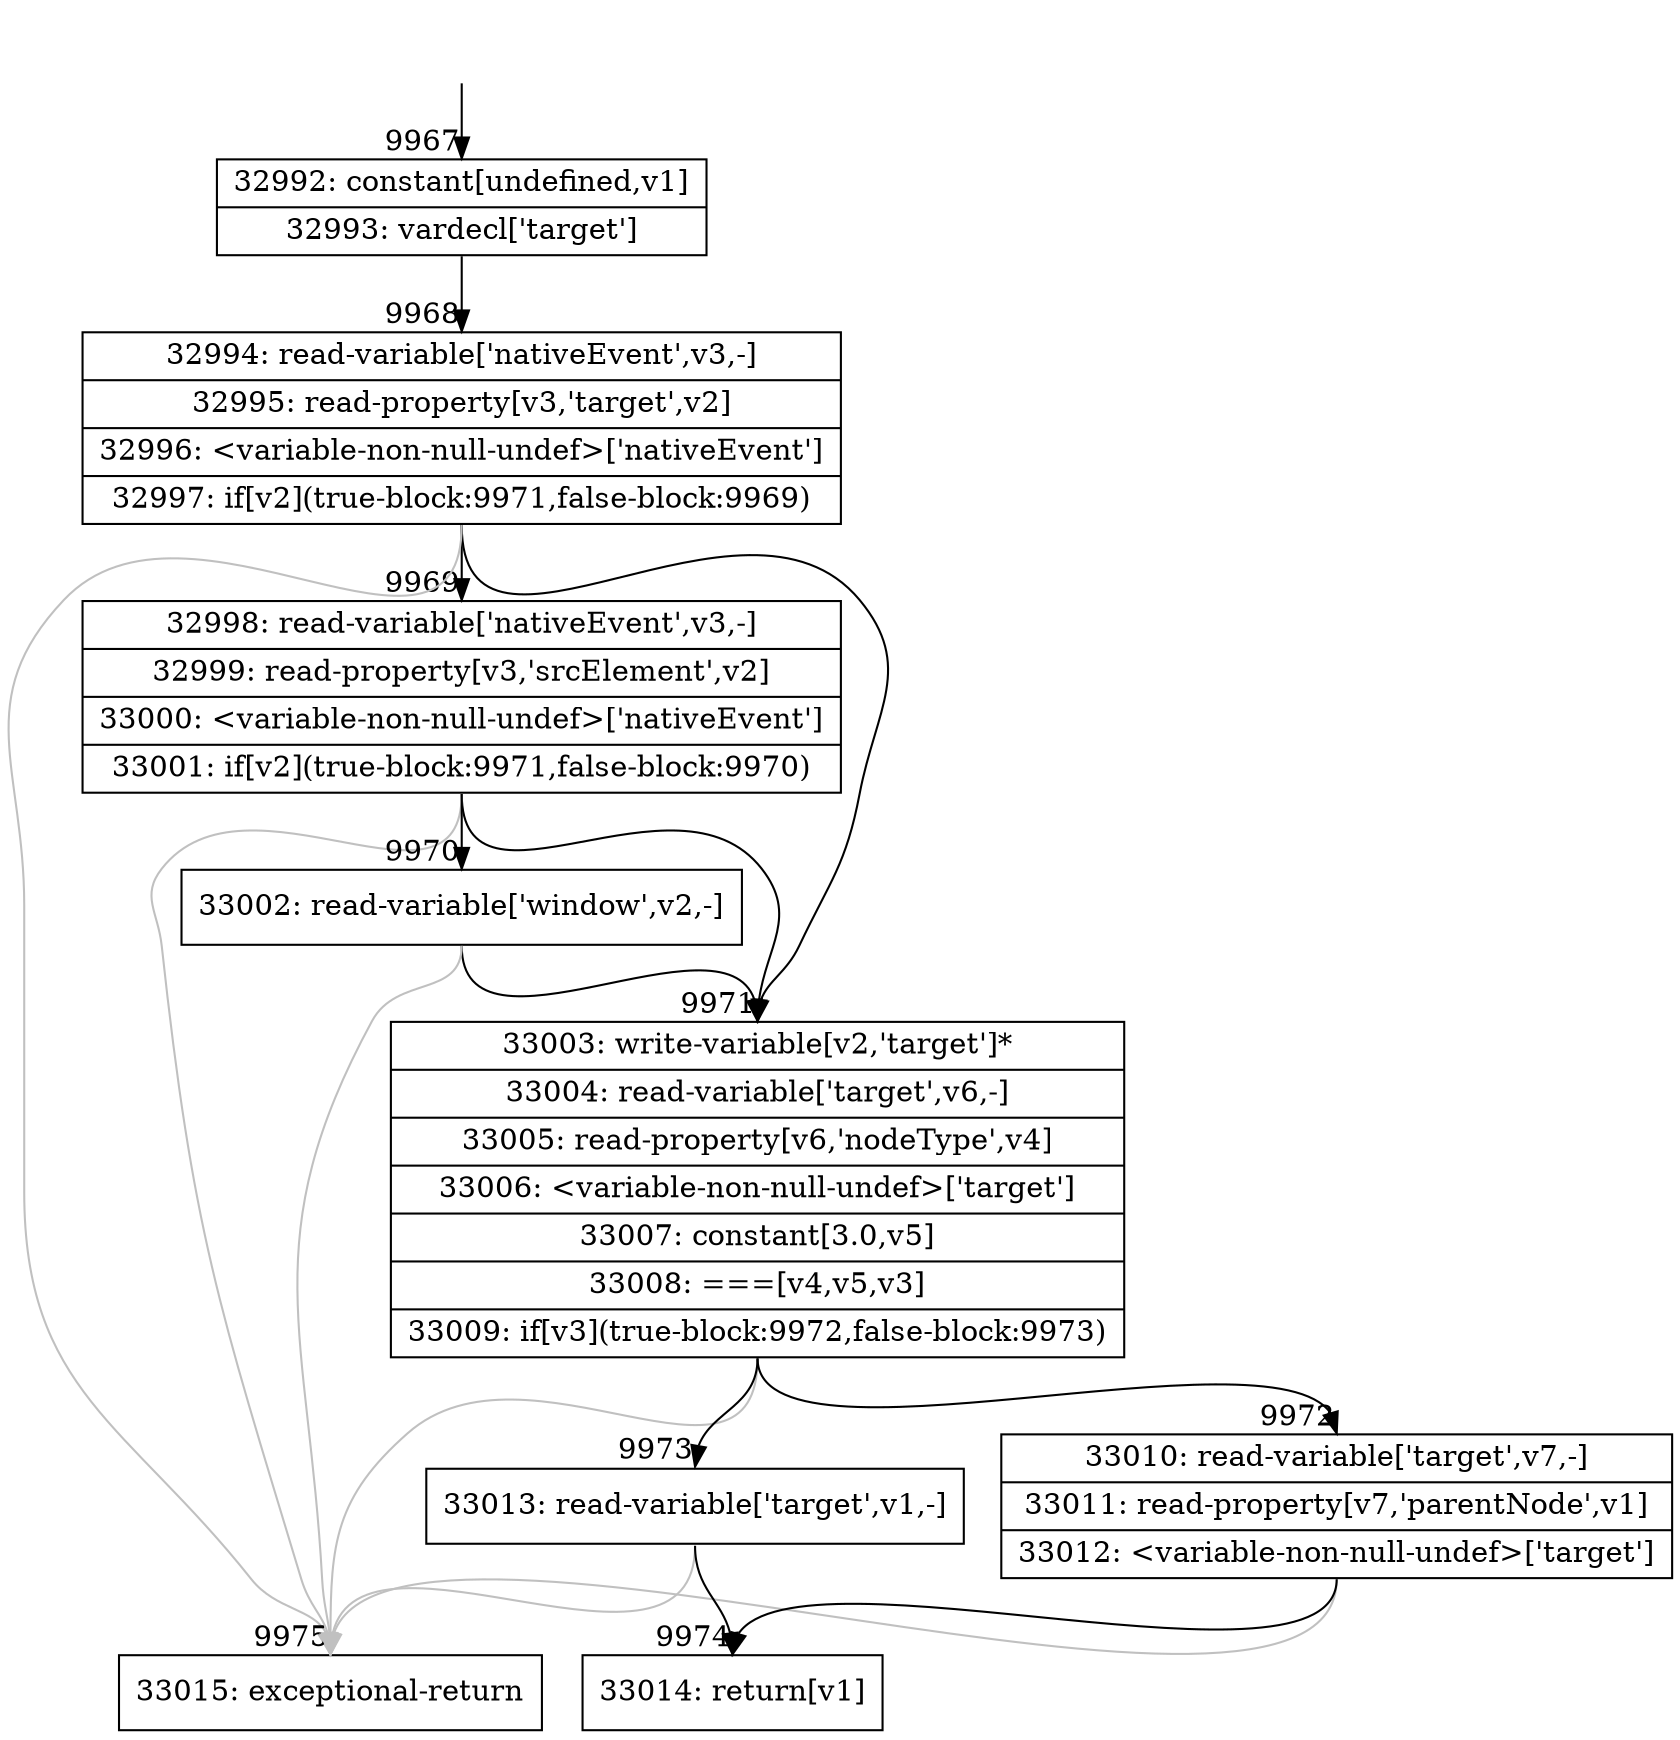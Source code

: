digraph {
rankdir="TD"
BB_entry746[shape=none,label=""];
BB_entry746 -> BB9967 [tailport=s, headport=n, headlabel="    9967"]
BB9967 [shape=record label="{32992: constant[undefined,v1]|32993: vardecl['target']}" ] 
BB9967 -> BB9968 [tailport=s, headport=n, headlabel="      9968"]
BB9968 [shape=record label="{32994: read-variable['nativeEvent',v3,-]|32995: read-property[v3,'target',v2]|32996: \<variable-non-null-undef\>['nativeEvent']|32997: if[v2](true-block:9971,false-block:9969)}" ] 
BB9968 -> BB9971 [tailport=s, headport=n, headlabel="      9971"]
BB9968 -> BB9969 [tailport=s, headport=n, headlabel="      9969"]
BB9968 -> BB9975 [tailport=s, headport=n, color=gray, headlabel="      9975"]
BB9969 [shape=record label="{32998: read-variable['nativeEvent',v3,-]|32999: read-property[v3,'srcElement',v2]|33000: \<variable-non-null-undef\>['nativeEvent']|33001: if[v2](true-block:9971,false-block:9970)}" ] 
BB9969 -> BB9971 [tailport=s, headport=n]
BB9969 -> BB9970 [tailport=s, headport=n, headlabel="      9970"]
BB9969 -> BB9975 [tailport=s, headport=n, color=gray]
BB9970 [shape=record label="{33002: read-variable['window',v2,-]}" ] 
BB9970 -> BB9971 [tailport=s, headport=n]
BB9970 -> BB9975 [tailport=s, headport=n, color=gray]
BB9971 [shape=record label="{33003: write-variable[v2,'target']*|33004: read-variable['target',v6,-]|33005: read-property[v6,'nodeType',v4]|33006: \<variable-non-null-undef\>['target']|33007: constant[3.0,v5]|33008: ===[v4,v5,v3]|33009: if[v3](true-block:9972,false-block:9973)}" ] 
BB9971 -> BB9972 [tailport=s, headport=n, headlabel="      9972"]
BB9971 -> BB9973 [tailport=s, headport=n, headlabel="      9973"]
BB9971 -> BB9975 [tailport=s, headport=n, color=gray]
BB9972 [shape=record label="{33010: read-variable['target',v7,-]|33011: read-property[v7,'parentNode',v1]|33012: \<variable-non-null-undef\>['target']}" ] 
BB9972 -> BB9974 [tailport=s, headport=n, headlabel="      9974"]
BB9972 -> BB9975 [tailport=s, headport=n, color=gray]
BB9973 [shape=record label="{33013: read-variable['target',v1,-]}" ] 
BB9973 -> BB9974 [tailport=s, headport=n]
BB9973 -> BB9975 [tailport=s, headport=n, color=gray]
BB9974 [shape=record label="{33014: return[v1]}" ] 
BB9975 [shape=record label="{33015: exceptional-return}" ] 
//#$~ 17829
}
